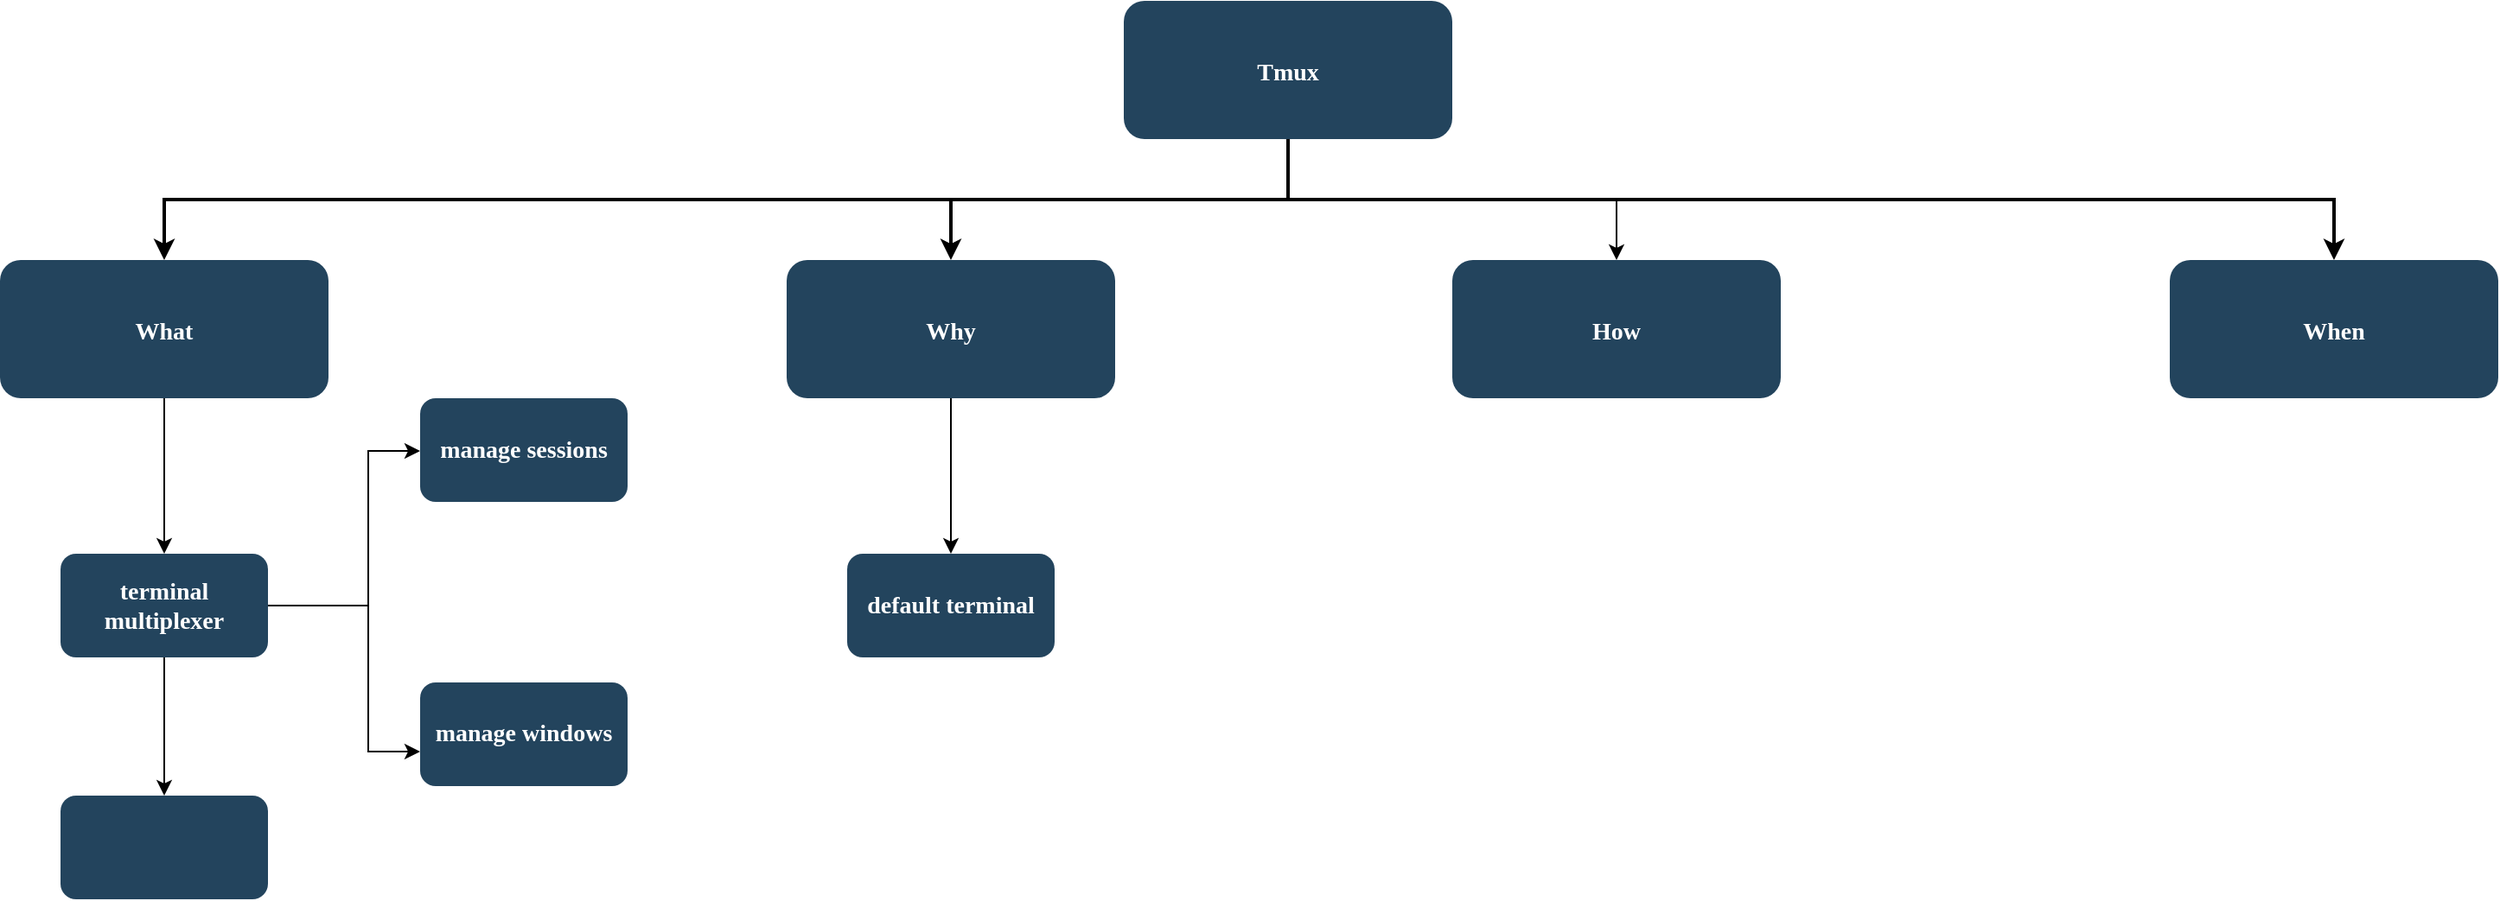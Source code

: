 <mxfile version="21.3.3" type="github">
  <diagram name="Page-1" id="2c0d36ab-eaac-3732-788b-9136903baeff">
    <mxGraphModel dx="1250" dy="811" grid="1" gridSize="10" guides="1" tooltips="1" connect="1" arrows="1" fold="1" page="1" pageScale="1.5" pageWidth="1169" pageHeight="827" background="none" math="0" shadow="0">
      <root>
        <mxCell id="0" />
        <mxCell id="1" parent="0" />
        <mxCell id="ioABkfagrGWI9k1q4f5f-124" value="" style="edgeStyle=orthogonalEdgeStyle;rounded=0;orthogonalLoop=1;jettySize=auto;html=1;entryX=0.5;entryY=0;entryDx=0;entryDy=0;" edge="1" parent="1" source="2" target="10">
          <mxGeometry relative="1" as="geometry" />
        </mxCell>
        <mxCell id="2" value="Tmux" style="rounded=1;fillColor=#23445D;gradientColor=none;strokeColor=none;fontColor=#FFFFFF;fontStyle=1;fontFamily=Tahoma;fontSize=14" parent="1" vertex="1">
          <mxGeometry x="757" y="185.5" width="190" height="80" as="geometry" />
        </mxCell>
        <mxCell id="4" value="When" style="rounded=1;fillColor=#23445D;gradientColor=none;strokeColor=none;fontColor=#FFFFFF;fontStyle=1;fontFamily=Tahoma;fontSize=14" parent="1" vertex="1">
          <mxGeometry x="1362.0" y="335.5" width="190" height="80" as="geometry" />
        </mxCell>
        <mxCell id="9" value="" style="edgeStyle=elbowEdgeStyle;elbow=vertical;strokeWidth=2;rounded=0" parent="1" source="2" target="4" edge="1">
          <mxGeometry x="337" y="215.5" width="100" height="100" as="geometry">
            <mxPoint x="337" y="315.5" as="sourcePoint" />
            <mxPoint x="437" y="215.5" as="targetPoint" />
          </mxGeometry>
        </mxCell>
        <mxCell id="10" value="How" style="rounded=1;fillColor=#23445D;gradientColor=none;strokeColor=none;fontColor=#FFFFFF;fontStyle=1;fontFamily=Tahoma;fontSize=14" parent="1" vertex="1">
          <mxGeometry x="947" y="335.5" width="190" height="80" as="geometry" />
        </mxCell>
        <mxCell id="ioABkfagrGWI9k1q4f5f-138" value="" style="edgeStyle=orthogonalEdgeStyle;rounded=0;orthogonalLoop=1;jettySize=auto;html=1;" edge="1" parent="1" source="12" target="ioABkfagrGWI9k1q4f5f-137">
          <mxGeometry relative="1" as="geometry" />
        </mxCell>
        <mxCell id="12" value="Why" style="rounded=1;fillColor=#23445D;gradientColor=none;strokeColor=none;fontColor=#FFFFFF;fontStyle=1;fontFamily=Tahoma;fontSize=14" parent="1" vertex="1">
          <mxGeometry x="562.0" y="335.5" width="190" height="80" as="geometry" />
        </mxCell>
        <mxCell id="ioABkfagrGWI9k1q4f5f-128" value="" style="edgeStyle=orthogonalEdgeStyle;rounded=0;orthogonalLoop=1;jettySize=auto;html=1;" edge="1" parent="1" source="13" target="ioABkfagrGWI9k1q4f5f-127">
          <mxGeometry relative="1" as="geometry" />
        </mxCell>
        <mxCell id="13" value="What" style="rounded=1;fillColor=#23445D;gradientColor=none;strokeColor=none;fontColor=#FFFFFF;fontStyle=1;fontFamily=Tahoma;fontSize=14" parent="1" vertex="1">
          <mxGeometry x="107" y="335.5" width="190" height="80" as="geometry" />
        </mxCell>
        <mxCell id="59" value="" style="edgeStyle=elbowEdgeStyle;elbow=vertical;strokeWidth=2;rounded=0" parent="1" source="2" target="12" edge="1">
          <mxGeometry x="347" y="225.5" width="100" height="100" as="geometry">
            <mxPoint x="862.0" y="275.5" as="sourcePoint" />
            <mxPoint x="1467.0" y="345.5" as="targetPoint" />
          </mxGeometry>
        </mxCell>
        <mxCell id="61" value="" style="edgeStyle=elbowEdgeStyle;elbow=vertical;strokeWidth=2;rounded=0" parent="1" source="2" target="13" edge="1">
          <mxGeometry x="-23" y="135.5" width="100" height="100" as="geometry">
            <mxPoint x="-23" y="235.5" as="sourcePoint" />
            <mxPoint x="77" y="135.5" as="targetPoint" />
          </mxGeometry>
        </mxCell>
        <mxCell id="ioABkfagrGWI9k1q4f5f-130" value="" style="edgeStyle=orthogonalEdgeStyle;rounded=0;orthogonalLoop=1;jettySize=auto;html=1;" edge="1" parent="1" source="ioABkfagrGWI9k1q4f5f-127" target="ioABkfagrGWI9k1q4f5f-129">
          <mxGeometry relative="1" as="geometry">
            <Array as="points">
              <mxPoint x="320" y="536" />
              <mxPoint x="320" y="446" />
            </Array>
          </mxGeometry>
        </mxCell>
        <mxCell id="ioABkfagrGWI9k1q4f5f-134" value="" style="edgeStyle=orthogonalEdgeStyle;rounded=0;orthogonalLoop=1;jettySize=auto;html=1;" edge="1" parent="1" source="ioABkfagrGWI9k1q4f5f-127" target="ioABkfagrGWI9k1q4f5f-133">
          <mxGeometry relative="1" as="geometry">
            <Array as="points">
              <mxPoint x="320" y="536" />
              <mxPoint x="320" y="620" />
            </Array>
          </mxGeometry>
        </mxCell>
        <mxCell id="ioABkfagrGWI9k1q4f5f-140" value="" style="edgeStyle=orthogonalEdgeStyle;rounded=0;orthogonalLoop=1;jettySize=auto;html=1;" edge="1" parent="1" source="ioABkfagrGWI9k1q4f5f-127" target="ioABkfagrGWI9k1q4f5f-139">
          <mxGeometry relative="1" as="geometry" />
        </mxCell>
        <mxCell id="ioABkfagrGWI9k1q4f5f-127" value="terminal multiplexer" style="whiteSpace=wrap;html=1;fontSize=14;fontFamily=Tahoma;fillColor=#23445D;strokeColor=none;fontColor=#FFFFFF;rounded=1;gradientColor=none;fontStyle=1;" vertex="1" parent="1">
          <mxGeometry x="142" y="505.5" width="120" height="60" as="geometry" />
        </mxCell>
        <mxCell id="ioABkfagrGWI9k1q4f5f-129" value="manage sessions" style="whiteSpace=wrap;html=1;fontSize=14;fontFamily=Tahoma;fillColor=#23445D;strokeColor=none;fontColor=#FFFFFF;rounded=1;gradientColor=none;fontStyle=1;" vertex="1" parent="1">
          <mxGeometry x="350" y="415.5" width="120" height="60" as="geometry" />
        </mxCell>
        <mxCell id="ioABkfagrGWI9k1q4f5f-133" value="manage windows" style="whiteSpace=wrap;html=1;fontSize=14;fontFamily=Tahoma;fillColor=#23445D;strokeColor=none;fontColor=#FFFFFF;rounded=1;gradientColor=none;fontStyle=1;" vertex="1" parent="1">
          <mxGeometry x="350" y="580" width="120" height="60" as="geometry" />
        </mxCell>
        <mxCell id="ioABkfagrGWI9k1q4f5f-137" value="default terminal" style="whiteSpace=wrap;html=1;fontSize=14;fontFamily=Tahoma;fillColor=#23445D;strokeColor=none;fontColor=#FFFFFF;rounded=1;gradientColor=none;fontStyle=1;" vertex="1" parent="1">
          <mxGeometry x="597.0" y="505.5" width="120" height="60" as="geometry" />
        </mxCell>
        <mxCell id="ioABkfagrGWI9k1q4f5f-139" value="" style="whiteSpace=wrap;html=1;fontSize=14;fontFamily=Tahoma;fillColor=#23445D;strokeColor=none;fontColor=#FFFFFF;rounded=1;gradientColor=none;fontStyle=1;" vertex="1" parent="1">
          <mxGeometry x="142" y="645.5" width="120" height="60" as="geometry" />
        </mxCell>
      </root>
    </mxGraphModel>
  </diagram>
</mxfile>
